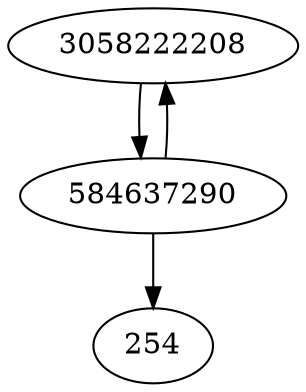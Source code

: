 strict digraph  {
3058222208;
584637290;
254;
3058222208 -> 584637290;
584637290 -> 3058222208;
584637290 -> 254;
}
